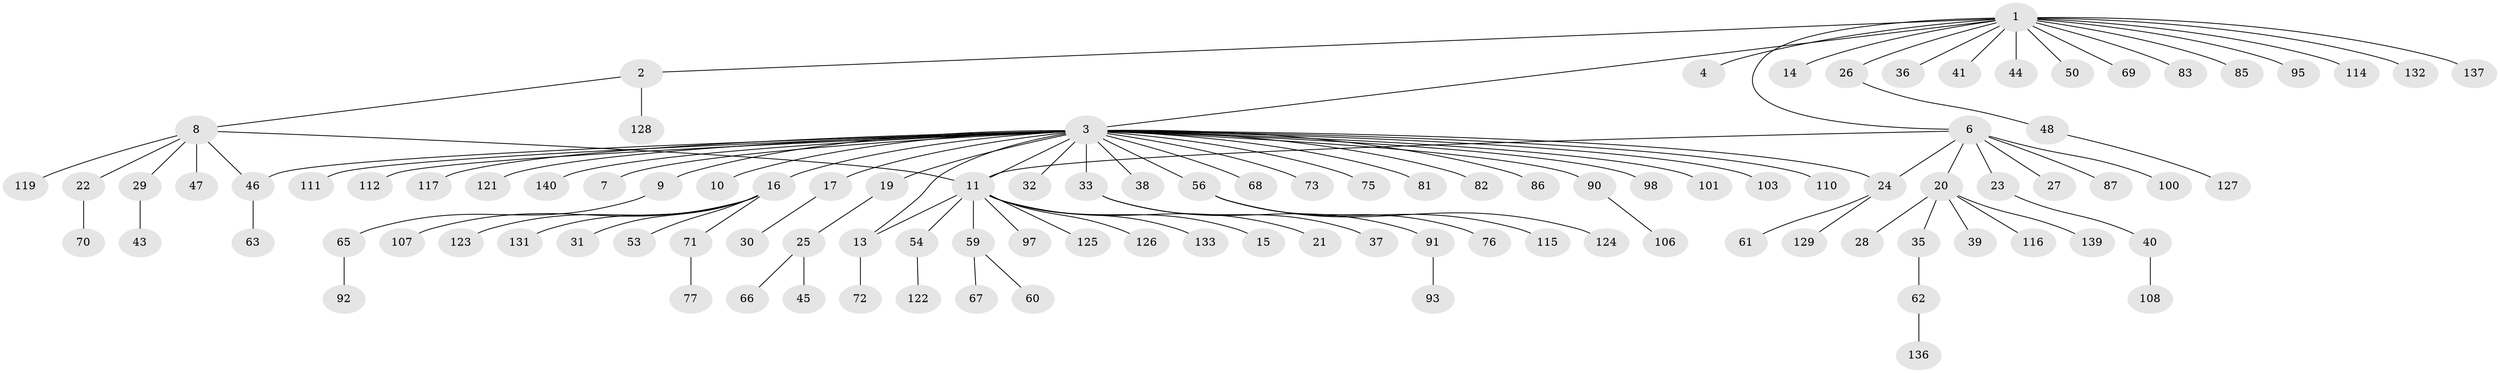 // original degree distribution, {18: 0.007142857142857143, 4: 0.04285714285714286, 27: 0.007142857142857143, 1: 0.6714285714285714, 9: 0.007142857142857143, 2: 0.17857142857142858, 8: 0.014285714285714285, 13: 0.007142857142857143, 7: 0.014285714285714285, 5: 0.014285714285714285, 3: 0.03571428571428571}
// Generated by graph-tools (version 1.1) at 2025/11/02/27/25 16:11:11]
// undirected, 107 vertices, 111 edges
graph export_dot {
graph [start="1"]
  node [color=gray90,style=filled];
  1 [super="+88"];
  2 [super="+5"];
  3 [super="+49"];
  4;
  6 [super="+12"];
  7 [super="+57"];
  8 [super="+51"];
  9 [super="+18"];
  10 [super="+52"];
  11 [super="+64"];
  13 [super="+42"];
  14 [super="+105"];
  15 [super="+120"];
  16 [super="+74"];
  17;
  19;
  20 [super="+99"];
  21 [super="+34"];
  22;
  23;
  24 [super="+135"];
  25 [super="+55"];
  26;
  27;
  28;
  29 [super="+113"];
  30 [super="+80"];
  31;
  32;
  33 [super="+79"];
  35;
  36;
  37;
  38;
  39;
  40 [super="+58"];
  41 [super="+102"];
  43 [super="+89"];
  44;
  45;
  46 [super="+78"];
  47;
  48;
  50;
  53;
  54 [super="+109"];
  56 [super="+94"];
  59 [super="+130"];
  60;
  61;
  62;
  63;
  65 [super="+104"];
  66;
  67;
  68;
  69;
  70;
  71 [super="+84"];
  72;
  73;
  75;
  76;
  77;
  81;
  82 [super="+138"];
  83;
  85;
  86;
  87;
  90;
  91 [super="+96"];
  92 [super="+118"];
  93 [super="+134"];
  95;
  97;
  98;
  100;
  101;
  103;
  106;
  107;
  108;
  110;
  111;
  112;
  114;
  115;
  116;
  117;
  119;
  121;
  122;
  123;
  124;
  125;
  126;
  127;
  128;
  129;
  131;
  132;
  133;
  136;
  137;
  139;
  140;
  1 -- 2;
  1 -- 3;
  1 -- 4;
  1 -- 6;
  1 -- 14;
  1 -- 26;
  1 -- 36;
  1 -- 41;
  1 -- 44;
  1 -- 50;
  1 -- 69;
  1 -- 83;
  1 -- 85;
  1 -- 95;
  1 -- 114;
  1 -- 132;
  1 -- 137;
  2 -- 8;
  2 -- 128;
  3 -- 7;
  3 -- 9;
  3 -- 10;
  3 -- 11;
  3 -- 13;
  3 -- 16;
  3 -- 17;
  3 -- 19;
  3 -- 24;
  3 -- 32;
  3 -- 33;
  3 -- 38;
  3 -- 46;
  3 -- 56;
  3 -- 68;
  3 -- 73;
  3 -- 75;
  3 -- 81;
  3 -- 90;
  3 -- 98;
  3 -- 101;
  3 -- 110;
  3 -- 112;
  3 -- 121;
  3 -- 82;
  3 -- 117;
  3 -- 86;
  3 -- 103;
  3 -- 140;
  3 -- 111;
  6 -- 11;
  6 -- 20;
  6 -- 23;
  6 -- 24;
  6 -- 27;
  6 -- 87;
  6 -- 100;
  8 -- 11;
  8 -- 22;
  8 -- 29;
  8 -- 46;
  8 -- 47;
  8 -- 119;
  9 -- 65;
  11 -- 13;
  11 -- 15;
  11 -- 21;
  11 -- 54;
  11 -- 59;
  11 -- 97;
  11 -- 125;
  11 -- 126;
  11 -- 133;
  13 -- 72;
  16 -- 31;
  16 -- 53;
  16 -- 71;
  16 -- 123;
  16 -- 131;
  16 -- 107;
  17 -- 30;
  19 -- 25;
  20 -- 28;
  20 -- 35;
  20 -- 39;
  20 -- 116;
  20 -- 139;
  22 -- 70;
  23 -- 40;
  24 -- 61;
  24 -- 129;
  25 -- 45;
  25 -- 66;
  26 -- 48;
  29 -- 43;
  33 -- 37;
  33 -- 91;
  35 -- 62;
  40 -- 108;
  46 -- 63;
  48 -- 127;
  54 -- 122;
  56 -- 76;
  56 -- 115;
  56 -- 124;
  59 -- 60;
  59 -- 67;
  62 -- 136;
  65 -- 92;
  71 -- 77;
  90 -- 106;
  91 -- 93;
}
